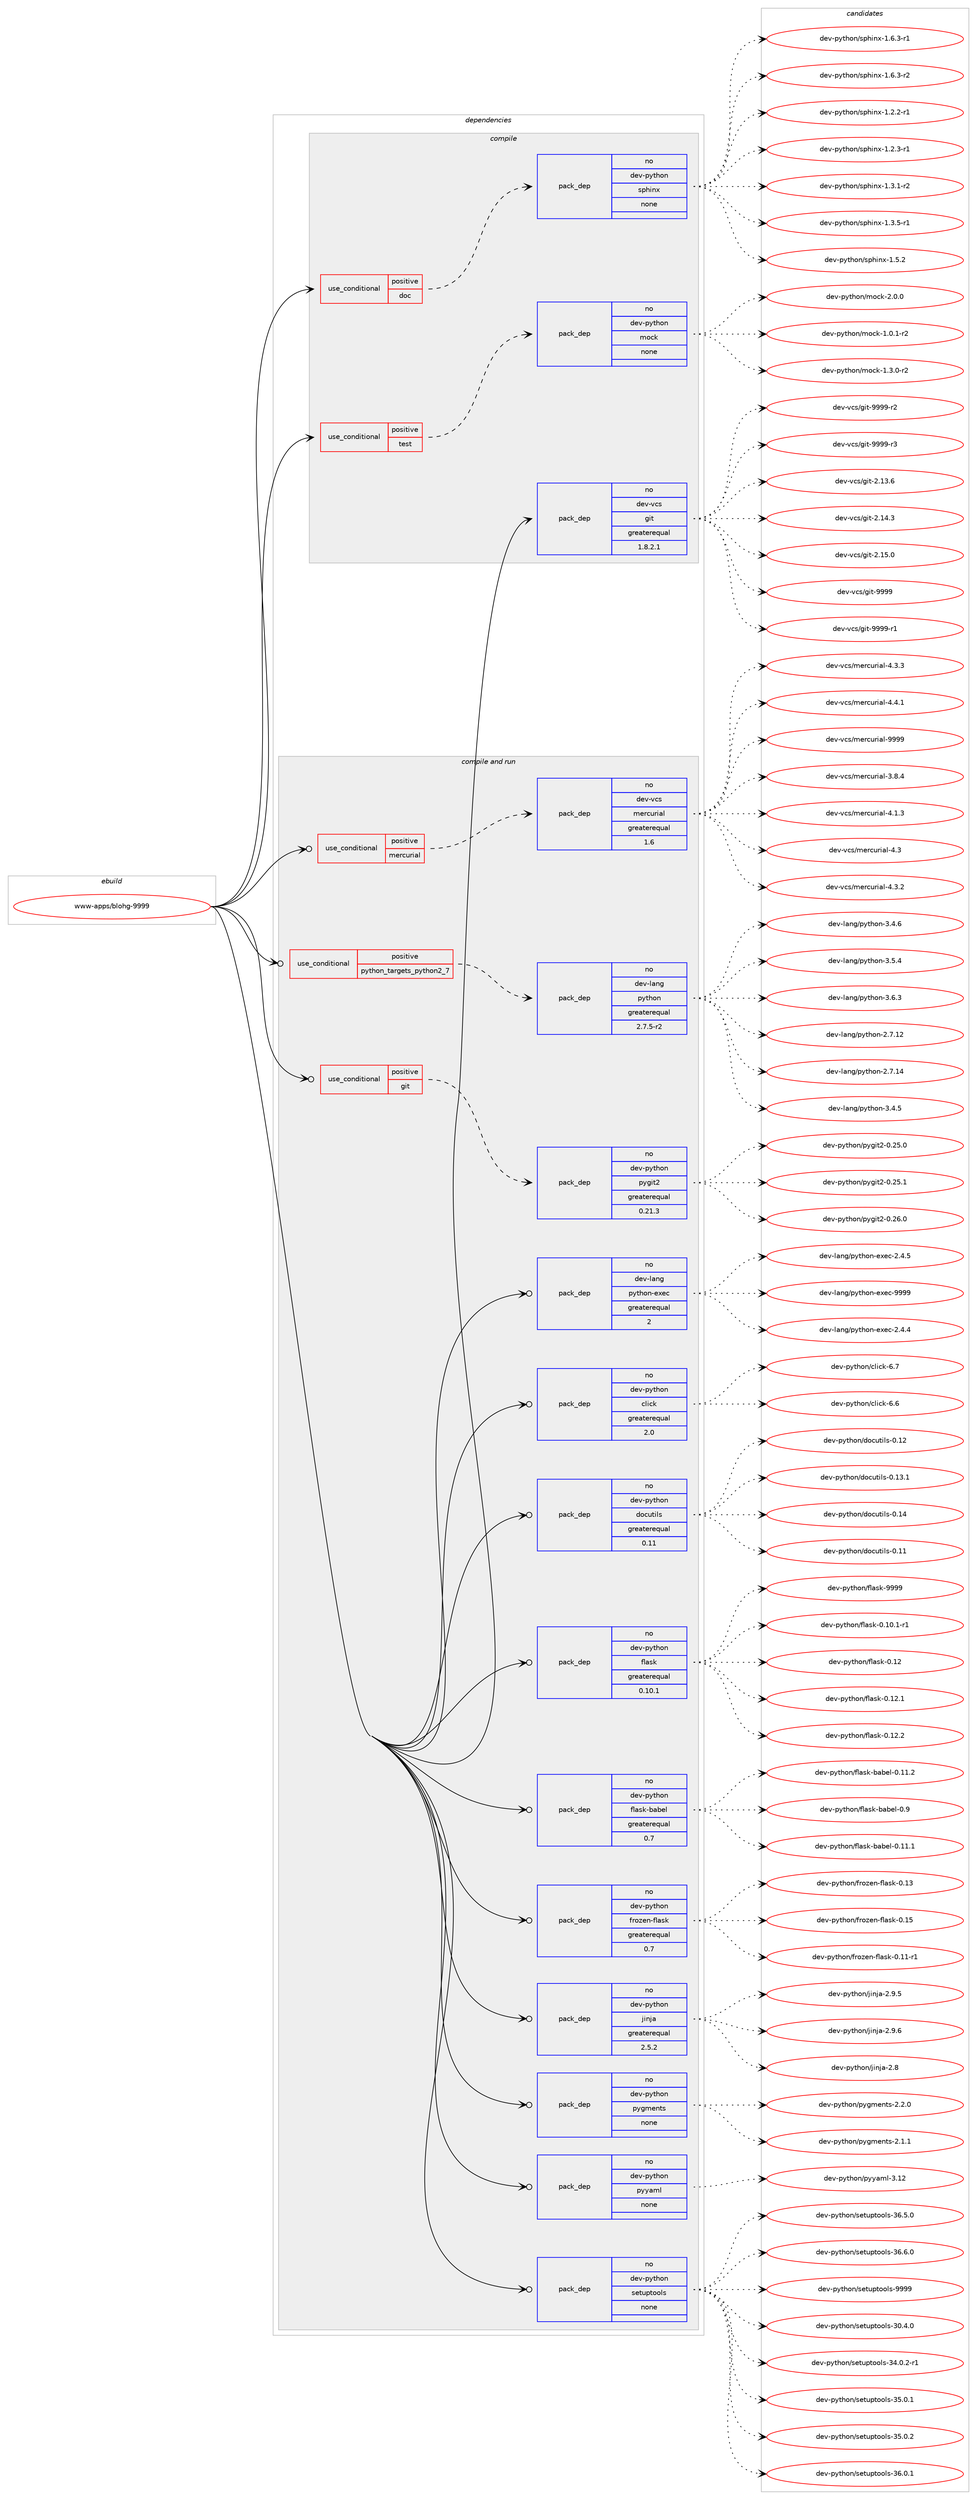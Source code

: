 digraph prolog {

# *************
# Graph options
# *************

newrank=true;
concentrate=true;
compound=true;
graph [rankdir=LR,fontname=Helvetica,fontsize=10,ranksep=1.5];#, ranksep=2.5, nodesep=0.2];
edge  [arrowhead=vee];
node  [fontname=Helvetica,fontsize=10];

# **********
# The ebuild
# **********

subgraph cluster_leftcol {
color=gray;
rank=same;
label=<<i>ebuild</i>>;
id [label="www-apps/blohg-9999", color=red, width=4, href="../www-apps/blohg-9999.svg"];
}

# ****************
# The dependencies
# ****************

subgraph cluster_midcol {
color=gray;
label=<<i>dependencies</i>>;
subgraph cluster_compile {
fillcolor="#eeeeee";
style=filled;
label=<<i>compile</i>>;
subgraph cond119198 {
dependency499858 [label=<<TABLE BORDER="0" CELLBORDER="1" CELLSPACING="0" CELLPADDING="4"><TR><TD ROWSPAN="3" CELLPADDING="10">use_conditional</TD></TR><TR><TD>positive</TD></TR><TR><TD>doc</TD></TR></TABLE>>, shape=none, color=red];
subgraph pack371531 {
dependency499859 [label=<<TABLE BORDER="0" CELLBORDER="1" CELLSPACING="0" CELLPADDING="4" WIDTH="220"><TR><TD ROWSPAN="6" CELLPADDING="30">pack_dep</TD></TR><TR><TD WIDTH="110">no</TD></TR><TR><TD>dev-python</TD></TR><TR><TD>sphinx</TD></TR><TR><TD>none</TD></TR><TR><TD></TD></TR></TABLE>>, shape=none, color=blue];
}
dependency499858:e -> dependency499859:w [weight=20,style="dashed",arrowhead="vee"];
}
id:e -> dependency499858:w [weight=20,style="solid",arrowhead="vee"];
subgraph cond119199 {
dependency499860 [label=<<TABLE BORDER="0" CELLBORDER="1" CELLSPACING="0" CELLPADDING="4"><TR><TD ROWSPAN="3" CELLPADDING="10">use_conditional</TD></TR><TR><TD>positive</TD></TR><TR><TD>test</TD></TR></TABLE>>, shape=none, color=red];
subgraph pack371532 {
dependency499861 [label=<<TABLE BORDER="0" CELLBORDER="1" CELLSPACING="0" CELLPADDING="4" WIDTH="220"><TR><TD ROWSPAN="6" CELLPADDING="30">pack_dep</TD></TR><TR><TD WIDTH="110">no</TD></TR><TR><TD>dev-python</TD></TR><TR><TD>mock</TD></TR><TR><TD>none</TD></TR><TR><TD></TD></TR></TABLE>>, shape=none, color=blue];
}
dependency499860:e -> dependency499861:w [weight=20,style="dashed",arrowhead="vee"];
}
id:e -> dependency499860:w [weight=20,style="solid",arrowhead="vee"];
subgraph pack371533 {
dependency499862 [label=<<TABLE BORDER="0" CELLBORDER="1" CELLSPACING="0" CELLPADDING="4" WIDTH="220"><TR><TD ROWSPAN="6" CELLPADDING="30">pack_dep</TD></TR><TR><TD WIDTH="110">no</TD></TR><TR><TD>dev-vcs</TD></TR><TR><TD>git</TD></TR><TR><TD>greaterequal</TD></TR><TR><TD>1.8.2.1</TD></TR></TABLE>>, shape=none, color=blue];
}
id:e -> dependency499862:w [weight=20,style="solid",arrowhead="vee"];
}
subgraph cluster_compileandrun {
fillcolor="#eeeeee";
style=filled;
label=<<i>compile and run</i>>;
subgraph cond119200 {
dependency499863 [label=<<TABLE BORDER="0" CELLBORDER="1" CELLSPACING="0" CELLPADDING="4"><TR><TD ROWSPAN="3" CELLPADDING="10">use_conditional</TD></TR><TR><TD>positive</TD></TR><TR><TD>git</TD></TR></TABLE>>, shape=none, color=red];
subgraph pack371534 {
dependency499864 [label=<<TABLE BORDER="0" CELLBORDER="1" CELLSPACING="0" CELLPADDING="4" WIDTH="220"><TR><TD ROWSPAN="6" CELLPADDING="30">pack_dep</TD></TR><TR><TD WIDTH="110">no</TD></TR><TR><TD>dev-python</TD></TR><TR><TD>pygit2</TD></TR><TR><TD>greaterequal</TD></TR><TR><TD>0.21.3</TD></TR></TABLE>>, shape=none, color=blue];
}
dependency499863:e -> dependency499864:w [weight=20,style="dashed",arrowhead="vee"];
}
id:e -> dependency499863:w [weight=20,style="solid",arrowhead="odotvee"];
subgraph cond119201 {
dependency499865 [label=<<TABLE BORDER="0" CELLBORDER="1" CELLSPACING="0" CELLPADDING="4"><TR><TD ROWSPAN="3" CELLPADDING="10">use_conditional</TD></TR><TR><TD>positive</TD></TR><TR><TD>mercurial</TD></TR></TABLE>>, shape=none, color=red];
subgraph pack371535 {
dependency499866 [label=<<TABLE BORDER="0" CELLBORDER="1" CELLSPACING="0" CELLPADDING="4" WIDTH="220"><TR><TD ROWSPAN="6" CELLPADDING="30">pack_dep</TD></TR><TR><TD WIDTH="110">no</TD></TR><TR><TD>dev-vcs</TD></TR><TR><TD>mercurial</TD></TR><TR><TD>greaterequal</TD></TR><TR><TD>1.6</TD></TR></TABLE>>, shape=none, color=blue];
}
dependency499865:e -> dependency499866:w [weight=20,style="dashed",arrowhead="vee"];
}
id:e -> dependency499865:w [weight=20,style="solid",arrowhead="odotvee"];
subgraph cond119202 {
dependency499867 [label=<<TABLE BORDER="0" CELLBORDER="1" CELLSPACING="0" CELLPADDING="4"><TR><TD ROWSPAN="3" CELLPADDING="10">use_conditional</TD></TR><TR><TD>positive</TD></TR><TR><TD>python_targets_python2_7</TD></TR></TABLE>>, shape=none, color=red];
subgraph pack371536 {
dependency499868 [label=<<TABLE BORDER="0" CELLBORDER="1" CELLSPACING="0" CELLPADDING="4" WIDTH="220"><TR><TD ROWSPAN="6" CELLPADDING="30">pack_dep</TD></TR><TR><TD WIDTH="110">no</TD></TR><TR><TD>dev-lang</TD></TR><TR><TD>python</TD></TR><TR><TD>greaterequal</TD></TR><TR><TD>2.7.5-r2</TD></TR></TABLE>>, shape=none, color=blue];
}
dependency499867:e -> dependency499868:w [weight=20,style="dashed",arrowhead="vee"];
}
id:e -> dependency499867:w [weight=20,style="solid",arrowhead="odotvee"];
subgraph pack371537 {
dependency499869 [label=<<TABLE BORDER="0" CELLBORDER="1" CELLSPACING="0" CELLPADDING="4" WIDTH="220"><TR><TD ROWSPAN="6" CELLPADDING="30">pack_dep</TD></TR><TR><TD WIDTH="110">no</TD></TR><TR><TD>dev-lang</TD></TR><TR><TD>python-exec</TD></TR><TR><TD>greaterequal</TD></TR><TR><TD>2</TD></TR></TABLE>>, shape=none, color=blue];
}
id:e -> dependency499869:w [weight=20,style="solid",arrowhead="odotvee"];
subgraph pack371538 {
dependency499870 [label=<<TABLE BORDER="0" CELLBORDER="1" CELLSPACING="0" CELLPADDING="4" WIDTH="220"><TR><TD ROWSPAN="6" CELLPADDING="30">pack_dep</TD></TR><TR><TD WIDTH="110">no</TD></TR><TR><TD>dev-python</TD></TR><TR><TD>click</TD></TR><TR><TD>greaterequal</TD></TR><TR><TD>2.0</TD></TR></TABLE>>, shape=none, color=blue];
}
id:e -> dependency499870:w [weight=20,style="solid",arrowhead="odotvee"];
subgraph pack371539 {
dependency499871 [label=<<TABLE BORDER="0" CELLBORDER="1" CELLSPACING="0" CELLPADDING="4" WIDTH="220"><TR><TD ROWSPAN="6" CELLPADDING="30">pack_dep</TD></TR><TR><TD WIDTH="110">no</TD></TR><TR><TD>dev-python</TD></TR><TR><TD>docutils</TD></TR><TR><TD>greaterequal</TD></TR><TR><TD>0.11</TD></TR></TABLE>>, shape=none, color=blue];
}
id:e -> dependency499871:w [weight=20,style="solid",arrowhead="odotvee"];
subgraph pack371540 {
dependency499872 [label=<<TABLE BORDER="0" CELLBORDER="1" CELLSPACING="0" CELLPADDING="4" WIDTH="220"><TR><TD ROWSPAN="6" CELLPADDING="30">pack_dep</TD></TR><TR><TD WIDTH="110">no</TD></TR><TR><TD>dev-python</TD></TR><TR><TD>flask</TD></TR><TR><TD>greaterequal</TD></TR><TR><TD>0.10.1</TD></TR></TABLE>>, shape=none, color=blue];
}
id:e -> dependency499872:w [weight=20,style="solid",arrowhead="odotvee"];
subgraph pack371541 {
dependency499873 [label=<<TABLE BORDER="0" CELLBORDER="1" CELLSPACING="0" CELLPADDING="4" WIDTH="220"><TR><TD ROWSPAN="6" CELLPADDING="30">pack_dep</TD></TR><TR><TD WIDTH="110">no</TD></TR><TR><TD>dev-python</TD></TR><TR><TD>flask-babel</TD></TR><TR><TD>greaterequal</TD></TR><TR><TD>0.7</TD></TR></TABLE>>, shape=none, color=blue];
}
id:e -> dependency499873:w [weight=20,style="solid",arrowhead="odotvee"];
subgraph pack371542 {
dependency499874 [label=<<TABLE BORDER="0" CELLBORDER="1" CELLSPACING="0" CELLPADDING="4" WIDTH="220"><TR><TD ROWSPAN="6" CELLPADDING="30">pack_dep</TD></TR><TR><TD WIDTH="110">no</TD></TR><TR><TD>dev-python</TD></TR><TR><TD>frozen-flask</TD></TR><TR><TD>greaterequal</TD></TR><TR><TD>0.7</TD></TR></TABLE>>, shape=none, color=blue];
}
id:e -> dependency499874:w [weight=20,style="solid",arrowhead="odotvee"];
subgraph pack371543 {
dependency499875 [label=<<TABLE BORDER="0" CELLBORDER="1" CELLSPACING="0" CELLPADDING="4" WIDTH="220"><TR><TD ROWSPAN="6" CELLPADDING="30">pack_dep</TD></TR><TR><TD WIDTH="110">no</TD></TR><TR><TD>dev-python</TD></TR><TR><TD>jinja</TD></TR><TR><TD>greaterequal</TD></TR><TR><TD>2.5.2</TD></TR></TABLE>>, shape=none, color=blue];
}
id:e -> dependency499875:w [weight=20,style="solid",arrowhead="odotvee"];
subgraph pack371544 {
dependency499876 [label=<<TABLE BORDER="0" CELLBORDER="1" CELLSPACING="0" CELLPADDING="4" WIDTH="220"><TR><TD ROWSPAN="6" CELLPADDING="30">pack_dep</TD></TR><TR><TD WIDTH="110">no</TD></TR><TR><TD>dev-python</TD></TR><TR><TD>pygments</TD></TR><TR><TD>none</TD></TR><TR><TD></TD></TR></TABLE>>, shape=none, color=blue];
}
id:e -> dependency499876:w [weight=20,style="solid",arrowhead="odotvee"];
subgraph pack371545 {
dependency499877 [label=<<TABLE BORDER="0" CELLBORDER="1" CELLSPACING="0" CELLPADDING="4" WIDTH="220"><TR><TD ROWSPAN="6" CELLPADDING="30">pack_dep</TD></TR><TR><TD WIDTH="110">no</TD></TR><TR><TD>dev-python</TD></TR><TR><TD>pyyaml</TD></TR><TR><TD>none</TD></TR><TR><TD></TD></TR></TABLE>>, shape=none, color=blue];
}
id:e -> dependency499877:w [weight=20,style="solid",arrowhead="odotvee"];
subgraph pack371546 {
dependency499878 [label=<<TABLE BORDER="0" CELLBORDER="1" CELLSPACING="0" CELLPADDING="4" WIDTH="220"><TR><TD ROWSPAN="6" CELLPADDING="30">pack_dep</TD></TR><TR><TD WIDTH="110">no</TD></TR><TR><TD>dev-python</TD></TR><TR><TD>setuptools</TD></TR><TR><TD>none</TD></TR><TR><TD></TD></TR></TABLE>>, shape=none, color=blue];
}
id:e -> dependency499878:w [weight=20,style="solid",arrowhead="odotvee"];
}
subgraph cluster_run {
fillcolor="#eeeeee";
style=filled;
label=<<i>run</i>>;
}
}

# **************
# The candidates
# **************

subgraph cluster_choices {
rank=same;
color=gray;
label=<<i>candidates</i>>;

subgraph choice371531 {
color=black;
nodesep=1;
choice10010111845112121116104111110471151121041051101204549465046504511449 [label="dev-python/sphinx-1.2.2-r1", color=red, width=4,href="../dev-python/sphinx-1.2.2-r1.svg"];
choice10010111845112121116104111110471151121041051101204549465046514511449 [label="dev-python/sphinx-1.2.3-r1", color=red, width=4,href="../dev-python/sphinx-1.2.3-r1.svg"];
choice10010111845112121116104111110471151121041051101204549465146494511450 [label="dev-python/sphinx-1.3.1-r2", color=red, width=4,href="../dev-python/sphinx-1.3.1-r2.svg"];
choice10010111845112121116104111110471151121041051101204549465146534511449 [label="dev-python/sphinx-1.3.5-r1", color=red, width=4,href="../dev-python/sphinx-1.3.5-r1.svg"];
choice1001011184511212111610411111047115112104105110120454946534650 [label="dev-python/sphinx-1.5.2", color=red, width=4,href="../dev-python/sphinx-1.5.2.svg"];
choice10010111845112121116104111110471151121041051101204549465446514511449 [label="dev-python/sphinx-1.6.3-r1", color=red, width=4,href="../dev-python/sphinx-1.6.3-r1.svg"];
choice10010111845112121116104111110471151121041051101204549465446514511450 [label="dev-python/sphinx-1.6.3-r2", color=red, width=4,href="../dev-python/sphinx-1.6.3-r2.svg"];
dependency499859:e -> choice10010111845112121116104111110471151121041051101204549465046504511449:w [style=dotted,weight="100"];
dependency499859:e -> choice10010111845112121116104111110471151121041051101204549465046514511449:w [style=dotted,weight="100"];
dependency499859:e -> choice10010111845112121116104111110471151121041051101204549465146494511450:w [style=dotted,weight="100"];
dependency499859:e -> choice10010111845112121116104111110471151121041051101204549465146534511449:w [style=dotted,weight="100"];
dependency499859:e -> choice1001011184511212111610411111047115112104105110120454946534650:w [style=dotted,weight="100"];
dependency499859:e -> choice10010111845112121116104111110471151121041051101204549465446514511449:w [style=dotted,weight="100"];
dependency499859:e -> choice10010111845112121116104111110471151121041051101204549465446514511450:w [style=dotted,weight="100"];
}
subgraph choice371532 {
color=black;
nodesep=1;
choice1001011184511212111610411111047109111991074549464846494511450 [label="dev-python/mock-1.0.1-r2", color=red, width=4,href="../dev-python/mock-1.0.1-r2.svg"];
choice1001011184511212111610411111047109111991074549465146484511450 [label="dev-python/mock-1.3.0-r2", color=red, width=4,href="../dev-python/mock-1.3.0-r2.svg"];
choice100101118451121211161041111104710911199107455046484648 [label="dev-python/mock-2.0.0", color=red, width=4,href="../dev-python/mock-2.0.0.svg"];
dependency499861:e -> choice1001011184511212111610411111047109111991074549464846494511450:w [style=dotted,weight="100"];
dependency499861:e -> choice1001011184511212111610411111047109111991074549465146484511450:w [style=dotted,weight="100"];
dependency499861:e -> choice100101118451121211161041111104710911199107455046484648:w [style=dotted,weight="100"];
}
subgraph choice371533 {
color=black;
nodesep=1;
choice10010111845118991154710310511645504649514654 [label="dev-vcs/git-2.13.6", color=red, width=4,href="../dev-vcs/git-2.13.6.svg"];
choice10010111845118991154710310511645504649524651 [label="dev-vcs/git-2.14.3", color=red, width=4,href="../dev-vcs/git-2.14.3.svg"];
choice10010111845118991154710310511645504649534648 [label="dev-vcs/git-2.15.0", color=red, width=4,href="../dev-vcs/git-2.15.0.svg"];
choice1001011184511899115471031051164557575757 [label="dev-vcs/git-9999", color=red, width=4,href="../dev-vcs/git-9999.svg"];
choice10010111845118991154710310511645575757574511449 [label="dev-vcs/git-9999-r1", color=red, width=4,href="../dev-vcs/git-9999-r1.svg"];
choice10010111845118991154710310511645575757574511450 [label="dev-vcs/git-9999-r2", color=red, width=4,href="../dev-vcs/git-9999-r2.svg"];
choice10010111845118991154710310511645575757574511451 [label="dev-vcs/git-9999-r3", color=red, width=4,href="../dev-vcs/git-9999-r3.svg"];
dependency499862:e -> choice10010111845118991154710310511645504649514654:w [style=dotted,weight="100"];
dependency499862:e -> choice10010111845118991154710310511645504649524651:w [style=dotted,weight="100"];
dependency499862:e -> choice10010111845118991154710310511645504649534648:w [style=dotted,weight="100"];
dependency499862:e -> choice1001011184511899115471031051164557575757:w [style=dotted,weight="100"];
dependency499862:e -> choice10010111845118991154710310511645575757574511449:w [style=dotted,weight="100"];
dependency499862:e -> choice10010111845118991154710310511645575757574511450:w [style=dotted,weight="100"];
dependency499862:e -> choice10010111845118991154710310511645575757574511451:w [style=dotted,weight="100"];
}
subgraph choice371534 {
color=black;
nodesep=1;
choice10010111845112121116104111110471121211031051165045484650534648 [label="dev-python/pygit2-0.25.0", color=red, width=4,href="../dev-python/pygit2-0.25.0.svg"];
choice10010111845112121116104111110471121211031051165045484650534649 [label="dev-python/pygit2-0.25.1", color=red, width=4,href="../dev-python/pygit2-0.25.1.svg"];
choice10010111845112121116104111110471121211031051165045484650544648 [label="dev-python/pygit2-0.26.0", color=red, width=4,href="../dev-python/pygit2-0.26.0.svg"];
dependency499864:e -> choice10010111845112121116104111110471121211031051165045484650534648:w [style=dotted,weight="100"];
dependency499864:e -> choice10010111845112121116104111110471121211031051165045484650534649:w [style=dotted,weight="100"];
dependency499864:e -> choice10010111845112121116104111110471121211031051165045484650544648:w [style=dotted,weight="100"];
}
subgraph choice371535 {
color=black;
nodesep=1;
choice1001011184511899115471091011149911711410597108455146564652 [label="dev-vcs/mercurial-3.8.4", color=red, width=4,href="../dev-vcs/mercurial-3.8.4.svg"];
choice1001011184511899115471091011149911711410597108455246494651 [label="dev-vcs/mercurial-4.1.3", color=red, width=4,href="../dev-vcs/mercurial-4.1.3.svg"];
choice100101118451189911547109101114991171141059710845524651 [label="dev-vcs/mercurial-4.3", color=red, width=4,href="../dev-vcs/mercurial-4.3.svg"];
choice1001011184511899115471091011149911711410597108455246514650 [label="dev-vcs/mercurial-4.3.2", color=red, width=4,href="../dev-vcs/mercurial-4.3.2.svg"];
choice1001011184511899115471091011149911711410597108455246514651 [label="dev-vcs/mercurial-4.3.3", color=red, width=4,href="../dev-vcs/mercurial-4.3.3.svg"];
choice1001011184511899115471091011149911711410597108455246524649 [label="dev-vcs/mercurial-4.4.1", color=red, width=4,href="../dev-vcs/mercurial-4.4.1.svg"];
choice10010111845118991154710910111499117114105971084557575757 [label="dev-vcs/mercurial-9999", color=red, width=4,href="../dev-vcs/mercurial-9999.svg"];
dependency499866:e -> choice1001011184511899115471091011149911711410597108455146564652:w [style=dotted,weight="100"];
dependency499866:e -> choice1001011184511899115471091011149911711410597108455246494651:w [style=dotted,weight="100"];
dependency499866:e -> choice100101118451189911547109101114991171141059710845524651:w [style=dotted,weight="100"];
dependency499866:e -> choice1001011184511899115471091011149911711410597108455246514650:w [style=dotted,weight="100"];
dependency499866:e -> choice1001011184511899115471091011149911711410597108455246514651:w [style=dotted,weight="100"];
dependency499866:e -> choice1001011184511899115471091011149911711410597108455246524649:w [style=dotted,weight="100"];
dependency499866:e -> choice10010111845118991154710910111499117114105971084557575757:w [style=dotted,weight="100"];
}
subgraph choice371536 {
color=black;
nodesep=1;
choice10010111845108971101034711212111610411111045504655464950 [label="dev-lang/python-2.7.12", color=red, width=4,href="../dev-lang/python-2.7.12.svg"];
choice10010111845108971101034711212111610411111045504655464952 [label="dev-lang/python-2.7.14", color=red, width=4,href="../dev-lang/python-2.7.14.svg"];
choice100101118451089711010347112121116104111110455146524653 [label="dev-lang/python-3.4.5", color=red, width=4,href="../dev-lang/python-3.4.5.svg"];
choice100101118451089711010347112121116104111110455146524654 [label="dev-lang/python-3.4.6", color=red, width=4,href="../dev-lang/python-3.4.6.svg"];
choice100101118451089711010347112121116104111110455146534652 [label="dev-lang/python-3.5.4", color=red, width=4,href="../dev-lang/python-3.5.4.svg"];
choice100101118451089711010347112121116104111110455146544651 [label="dev-lang/python-3.6.3", color=red, width=4,href="../dev-lang/python-3.6.3.svg"];
dependency499868:e -> choice10010111845108971101034711212111610411111045504655464950:w [style=dotted,weight="100"];
dependency499868:e -> choice10010111845108971101034711212111610411111045504655464952:w [style=dotted,weight="100"];
dependency499868:e -> choice100101118451089711010347112121116104111110455146524653:w [style=dotted,weight="100"];
dependency499868:e -> choice100101118451089711010347112121116104111110455146524654:w [style=dotted,weight="100"];
dependency499868:e -> choice100101118451089711010347112121116104111110455146534652:w [style=dotted,weight="100"];
dependency499868:e -> choice100101118451089711010347112121116104111110455146544651:w [style=dotted,weight="100"];
}
subgraph choice371537 {
color=black;
nodesep=1;
choice1001011184510897110103471121211161041111104510112010199455046524652 [label="dev-lang/python-exec-2.4.4", color=red, width=4,href="../dev-lang/python-exec-2.4.4.svg"];
choice1001011184510897110103471121211161041111104510112010199455046524653 [label="dev-lang/python-exec-2.4.5", color=red, width=4,href="../dev-lang/python-exec-2.4.5.svg"];
choice10010111845108971101034711212111610411111045101120101994557575757 [label="dev-lang/python-exec-9999", color=red, width=4,href="../dev-lang/python-exec-9999.svg"];
dependency499869:e -> choice1001011184510897110103471121211161041111104510112010199455046524652:w [style=dotted,weight="100"];
dependency499869:e -> choice1001011184510897110103471121211161041111104510112010199455046524653:w [style=dotted,weight="100"];
dependency499869:e -> choice10010111845108971101034711212111610411111045101120101994557575757:w [style=dotted,weight="100"];
}
subgraph choice371538 {
color=black;
nodesep=1;
choice1001011184511212111610411111047991081059910745544654 [label="dev-python/click-6.6", color=red, width=4,href="../dev-python/click-6.6.svg"];
choice1001011184511212111610411111047991081059910745544655 [label="dev-python/click-6.7", color=red, width=4,href="../dev-python/click-6.7.svg"];
dependency499870:e -> choice1001011184511212111610411111047991081059910745544654:w [style=dotted,weight="100"];
dependency499870:e -> choice1001011184511212111610411111047991081059910745544655:w [style=dotted,weight="100"];
}
subgraph choice371539 {
color=black;
nodesep=1;
choice1001011184511212111610411111047100111991171161051081154548464949 [label="dev-python/docutils-0.11", color=red, width=4,href="../dev-python/docutils-0.11.svg"];
choice1001011184511212111610411111047100111991171161051081154548464950 [label="dev-python/docutils-0.12", color=red, width=4,href="../dev-python/docutils-0.12.svg"];
choice10010111845112121116104111110471001119911711610510811545484649514649 [label="dev-python/docutils-0.13.1", color=red, width=4,href="../dev-python/docutils-0.13.1.svg"];
choice1001011184511212111610411111047100111991171161051081154548464952 [label="dev-python/docutils-0.14", color=red, width=4,href="../dev-python/docutils-0.14.svg"];
dependency499871:e -> choice1001011184511212111610411111047100111991171161051081154548464949:w [style=dotted,weight="100"];
dependency499871:e -> choice1001011184511212111610411111047100111991171161051081154548464950:w [style=dotted,weight="100"];
dependency499871:e -> choice10010111845112121116104111110471001119911711610510811545484649514649:w [style=dotted,weight="100"];
dependency499871:e -> choice1001011184511212111610411111047100111991171161051081154548464952:w [style=dotted,weight="100"];
}
subgraph choice371540 {
color=black;
nodesep=1;
choice100101118451121211161041111104710210897115107454846494846494511449 [label="dev-python/flask-0.10.1-r1", color=red, width=4,href="../dev-python/flask-0.10.1-r1.svg"];
choice1001011184511212111610411111047102108971151074548464950 [label="dev-python/flask-0.12", color=red, width=4,href="../dev-python/flask-0.12.svg"];
choice10010111845112121116104111110471021089711510745484649504649 [label="dev-python/flask-0.12.1", color=red, width=4,href="../dev-python/flask-0.12.1.svg"];
choice10010111845112121116104111110471021089711510745484649504650 [label="dev-python/flask-0.12.2", color=red, width=4,href="../dev-python/flask-0.12.2.svg"];
choice1001011184511212111610411111047102108971151074557575757 [label="dev-python/flask-9999", color=red, width=4,href="../dev-python/flask-9999.svg"];
dependency499872:e -> choice100101118451121211161041111104710210897115107454846494846494511449:w [style=dotted,weight="100"];
dependency499872:e -> choice1001011184511212111610411111047102108971151074548464950:w [style=dotted,weight="100"];
dependency499872:e -> choice10010111845112121116104111110471021089711510745484649504649:w [style=dotted,weight="100"];
dependency499872:e -> choice10010111845112121116104111110471021089711510745484649504650:w [style=dotted,weight="100"];
dependency499872:e -> choice1001011184511212111610411111047102108971151074557575757:w [style=dotted,weight="100"];
}
subgraph choice371541 {
color=black;
nodesep=1;
choice1001011184511212111610411111047102108971151074598979810110845484649494649 [label="dev-python/flask-babel-0.11.1", color=red, width=4,href="../dev-python/flask-babel-0.11.1.svg"];
choice1001011184511212111610411111047102108971151074598979810110845484649494650 [label="dev-python/flask-babel-0.11.2", color=red, width=4,href="../dev-python/flask-babel-0.11.2.svg"];
choice1001011184511212111610411111047102108971151074598979810110845484657 [label="dev-python/flask-babel-0.9", color=red, width=4,href="../dev-python/flask-babel-0.9.svg"];
dependency499873:e -> choice1001011184511212111610411111047102108971151074598979810110845484649494649:w [style=dotted,weight="100"];
dependency499873:e -> choice1001011184511212111610411111047102108971151074598979810110845484649494650:w [style=dotted,weight="100"];
dependency499873:e -> choice1001011184511212111610411111047102108971151074598979810110845484657:w [style=dotted,weight="100"];
}
subgraph choice371542 {
color=black;
nodesep=1;
choice1001011184511212111610411111047102114111122101110451021089711510745484649494511449 [label="dev-python/frozen-flask-0.11-r1", color=red, width=4,href="../dev-python/frozen-flask-0.11-r1.svg"];
choice100101118451121211161041111104710211411112210111045102108971151074548464951 [label="dev-python/frozen-flask-0.13", color=red, width=4,href="../dev-python/frozen-flask-0.13.svg"];
choice100101118451121211161041111104710211411112210111045102108971151074548464953 [label="dev-python/frozen-flask-0.15", color=red, width=4,href="../dev-python/frozen-flask-0.15.svg"];
dependency499874:e -> choice1001011184511212111610411111047102114111122101110451021089711510745484649494511449:w [style=dotted,weight="100"];
dependency499874:e -> choice100101118451121211161041111104710211411112210111045102108971151074548464951:w [style=dotted,weight="100"];
dependency499874:e -> choice100101118451121211161041111104710211411112210111045102108971151074548464953:w [style=dotted,weight="100"];
}
subgraph choice371543 {
color=black;
nodesep=1;
choice10010111845112121116104111110471061051101069745504656 [label="dev-python/jinja-2.8", color=red, width=4,href="../dev-python/jinja-2.8.svg"];
choice100101118451121211161041111104710610511010697455046574653 [label="dev-python/jinja-2.9.5", color=red, width=4,href="../dev-python/jinja-2.9.5.svg"];
choice100101118451121211161041111104710610511010697455046574654 [label="dev-python/jinja-2.9.6", color=red, width=4,href="../dev-python/jinja-2.9.6.svg"];
dependency499875:e -> choice10010111845112121116104111110471061051101069745504656:w [style=dotted,weight="100"];
dependency499875:e -> choice100101118451121211161041111104710610511010697455046574653:w [style=dotted,weight="100"];
dependency499875:e -> choice100101118451121211161041111104710610511010697455046574654:w [style=dotted,weight="100"];
}
subgraph choice371544 {
color=black;
nodesep=1;
choice1001011184511212111610411111047112121103109101110116115455046494649 [label="dev-python/pygments-2.1.1", color=red, width=4,href="../dev-python/pygments-2.1.1.svg"];
choice1001011184511212111610411111047112121103109101110116115455046504648 [label="dev-python/pygments-2.2.0", color=red, width=4,href="../dev-python/pygments-2.2.0.svg"];
dependency499876:e -> choice1001011184511212111610411111047112121103109101110116115455046494649:w [style=dotted,weight="100"];
dependency499876:e -> choice1001011184511212111610411111047112121103109101110116115455046504648:w [style=dotted,weight="100"];
}
subgraph choice371545 {
color=black;
nodesep=1;
choice1001011184511212111610411111047112121121971091084551464950 [label="dev-python/pyyaml-3.12", color=red, width=4,href="../dev-python/pyyaml-3.12.svg"];
dependency499877:e -> choice1001011184511212111610411111047112121121971091084551464950:w [style=dotted,weight="100"];
}
subgraph choice371546 {
color=black;
nodesep=1;
choice100101118451121211161041111104711510111611711211611111110811545514846524648 [label="dev-python/setuptools-30.4.0", color=red, width=4,href="../dev-python/setuptools-30.4.0.svg"];
choice1001011184511212111610411111047115101116117112116111111108115455152464846504511449 [label="dev-python/setuptools-34.0.2-r1", color=red, width=4,href="../dev-python/setuptools-34.0.2-r1.svg"];
choice100101118451121211161041111104711510111611711211611111110811545515346484649 [label="dev-python/setuptools-35.0.1", color=red, width=4,href="../dev-python/setuptools-35.0.1.svg"];
choice100101118451121211161041111104711510111611711211611111110811545515346484650 [label="dev-python/setuptools-35.0.2", color=red, width=4,href="../dev-python/setuptools-35.0.2.svg"];
choice100101118451121211161041111104711510111611711211611111110811545515446484649 [label="dev-python/setuptools-36.0.1", color=red, width=4,href="../dev-python/setuptools-36.0.1.svg"];
choice100101118451121211161041111104711510111611711211611111110811545515446534648 [label="dev-python/setuptools-36.5.0", color=red, width=4,href="../dev-python/setuptools-36.5.0.svg"];
choice100101118451121211161041111104711510111611711211611111110811545515446544648 [label="dev-python/setuptools-36.6.0", color=red, width=4,href="../dev-python/setuptools-36.6.0.svg"];
choice10010111845112121116104111110471151011161171121161111111081154557575757 [label="dev-python/setuptools-9999", color=red, width=4,href="../dev-python/setuptools-9999.svg"];
dependency499878:e -> choice100101118451121211161041111104711510111611711211611111110811545514846524648:w [style=dotted,weight="100"];
dependency499878:e -> choice1001011184511212111610411111047115101116117112116111111108115455152464846504511449:w [style=dotted,weight="100"];
dependency499878:e -> choice100101118451121211161041111104711510111611711211611111110811545515346484649:w [style=dotted,weight="100"];
dependency499878:e -> choice100101118451121211161041111104711510111611711211611111110811545515346484650:w [style=dotted,weight="100"];
dependency499878:e -> choice100101118451121211161041111104711510111611711211611111110811545515446484649:w [style=dotted,weight="100"];
dependency499878:e -> choice100101118451121211161041111104711510111611711211611111110811545515446534648:w [style=dotted,weight="100"];
dependency499878:e -> choice100101118451121211161041111104711510111611711211611111110811545515446544648:w [style=dotted,weight="100"];
dependency499878:e -> choice10010111845112121116104111110471151011161171121161111111081154557575757:w [style=dotted,weight="100"];
}
}

}
